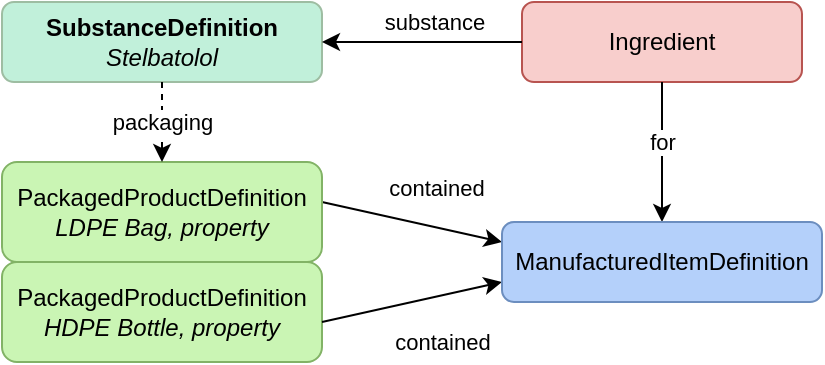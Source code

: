 <mxfile version="21.6.8" type="device">
  <diagram name="Page-1" id="s7ENcRqOJsYTqNCO3zsO">
    <mxGraphModel dx="941" dy="3050" grid="1" gridSize="10" guides="1" tooltips="1" connect="1" arrows="1" fold="1" page="1" pageScale="1" pageWidth="827" pageHeight="1169" math="0" shadow="0">
      <root>
        <mxCell id="0" />
        <mxCell id="1" parent="0" />
        <mxCell id="yRUf9AnvGRdpySwF5_WJ-1" value="Ingredient" style="rounded=1;whiteSpace=wrap;html=1;fontSize=12;glass=0;strokeWidth=1;shadow=0;fillColor=#f8cecc;strokeColor=#b85450;" vertex="1" parent="1">
          <mxGeometry x="340" y="-2300" width="140" height="40" as="geometry" />
        </mxCell>
        <mxCell id="yRUf9AnvGRdpySwF5_WJ-2" value="&lt;b&gt;SubstanceDefinition&lt;/b&gt;&lt;br&gt;&lt;i style=&quot;border-color: var(--border-color);&quot;&gt;Stelbatolol&lt;/i&gt;" style="rounded=1;whiteSpace=wrap;html=1;fontSize=12;glass=0;strokeWidth=1;shadow=0;fillColor=#c1f0da;strokeColor=#9ebda2;" vertex="1" parent="1">
          <mxGeometry x="80" y="-2300" width="160" height="40" as="geometry" />
        </mxCell>
        <mxCell id="yRUf9AnvGRdpySwF5_WJ-3" value="" style="endArrow=classic;html=1;rounded=0;exitX=1;exitY=0.4;exitDx=0;exitDy=0;exitPerimeter=0;entryX=0;entryY=0.25;entryDx=0;entryDy=0;entryPerimeter=0;" edge="1" parent="1" source="yRUf9AnvGRdpySwF5_WJ-9" target="yRUf9AnvGRdpySwF5_WJ-13">
          <mxGeometry width="50" height="50" relative="1" as="geometry">
            <mxPoint x="410" y="-2130" as="sourcePoint" />
            <mxPoint x="480" y="-2250" as="targetPoint" />
          </mxGeometry>
        </mxCell>
        <mxCell id="yRUf9AnvGRdpySwF5_WJ-4" value="contained" style="edgeLabel;html=1;align=center;verticalAlign=middle;resizable=0;points=[];" vertex="1" connectable="0" parent="yRUf9AnvGRdpySwF5_WJ-3">
          <mxGeometry x="-0.401" y="1" relative="1" as="geometry">
            <mxPoint x="30" y="-12" as="offset" />
          </mxGeometry>
        </mxCell>
        <mxCell id="yRUf9AnvGRdpySwF5_WJ-5" style="edgeStyle=orthogonalEdgeStyle;rounded=0;orthogonalLoop=1;jettySize=auto;html=1;exitX=0.5;exitY=1;exitDx=0;exitDy=0;" edge="1" parent="1" source="yRUf9AnvGRdpySwF5_WJ-1" target="yRUf9AnvGRdpySwF5_WJ-1">
          <mxGeometry relative="1" as="geometry" />
        </mxCell>
        <mxCell id="yRUf9AnvGRdpySwF5_WJ-6" value="for" style="endArrow=classic;html=1;rounded=0;entryX=0.5;entryY=0;entryDx=0;entryDy=0;entryPerimeter=0;" edge="1" parent="1" target="yRUf9AnvGRdpySwF5_WJ-13">
          <mxGeometry x="-0.143" width="50" height="50" relative="1" as="geometry">
            <mxPoint x="410" y="-2260" as="sourcePoint" />
            <mxPoint x="380" y="-2180" as="targetPoint" />
            <mxPoint as="offset" />
            <Array as="points" />
          </mxGeometry>
        </mxCell>
        <mxCell id="yRUf9AnvGRdpySwF5_WJ-7" value="substance" style="endArrow=classic;html=1;rounded=0;exitX=0;exitY=0.5;exitDx=0;exitDy=0;entryX=1;entryY=0.5;entryDx=0;entryDy=0;" edge="1" parent="1" source="yRUf9AnvGRdpySwF5_WJ-1" target="yRUf9AnvGRdpySwF5_WJ-2">
          <mxGeometry x="-0.111" y="-10" width="50" height="50" relative="1" as="geometry">
            <mxPoint x="370" y="-2260" as="sourcePoint" />
            <mxPoint x="220" y="-2255" as="targetPoint" />
            <mxPoint as="offset" />
          </mxGeometry>
        </mxCell>
        <mxCell id="yRUf9AnvGRdpySwF5_WJ-8" style="edgeStyle=orthogonalEdgeStyle;rounded=0;orthogonalLoop=1;jettySize=auto;html=1;exitX=0.5;exitY=1;exitDx=0;exitDy=0;" edge="1" parent="1" source="yRUf9AnvGRdpySwF5_WJ-1" target="yRUf9AnvGRdpySwF5_WJ-1">
          <mxGeometry relative="1" as="geometry" />
        </mxCell>
        <mxCell id="yRUf9AnvGRdpySwF5_WJ-9" value="PackagedProductDefinition &lt;i&gt;LDPE&amp;nbsp;Bag, property&lt;br&gt;&lt;/i&gt;" style="rounded=1;whiteSpace=wrap;html=1;fontSize=12;glass=0;strokeWidth=1;shadow=0;fillColor=#CAF5B4;strokeColor=#82b366;" vertex="1" parent="1">
          <mxGeometry x="80" y="-2220" width="160" height="50" as="geometry" />
        </mxCell>
        <mxCell id="yRUf9AnvGRdpySwF5_WJ-10" value="PackagedProductDefinition &lt;i&gt;HDPE Bottle, property&lt;br&gt;&lt;/i&gt;" style="rounded=1;whiteSpace=wrap;html=1;fontSize=12;glass=0;strokeWidth=1;shadow=0;fillColor=#CAF5B4;strokeColor=#82b366;" vertex="1" parent="1">
          <mxGeometry x="80" y="-2170" width="160" height="50" as="geometry" />
        </mxCell>
        <mxCell id="yRUf9AnvGRdpySwF5_WJ-11" value="" style="endArrow=classic;html=1;rounded=0;exitX=1;exitY=0.6;exitDx=0;exitDy=0;exitPerimeter=0;entryX=0;entryY=0.75;entryDx=0;entryDy=0;entryPerimeter=0;" edge="1" parent="1" source="yRUf9AnvGRdpySwF5_WJ-10" target="yRUf9AnvGRdpySwF5_WJ-13">
          <mxGeometry width="50" height="50" relative="1" as="geometry">
            <mxPoint x="235" y="-2110" as="sourcePoint" />
            <mxPoint x="520" y="-2240" as="targetPoint" />
          </mxGeometry>
        </mxCell>
        <mxCell id="yRUf9AnvGRdpySwF5_WJ-12" value="contained" style="edgeLabel;html=1;align=center;verticalAlign=middle;resizable=0;points=[];" vertex="1" connectable="0" parent="yRUf9AnvGRdpySwF5_WJ-11">
          <mxGeometry x="-0.401" y="1" relative="1" as="geometry">
            <mxPoint x="33" y="17" as="offset" />
          </mxGeometry>
        </mxCell>
        <mxCell id="yRUf9AnvGRdpySwF5_WJ-13" value="ManufacturedItemDefinition" style="rounded=1;whiteSpace=wrap;html=1;fontSize=12;glass=0;strokeWidth=1;shadow=0;fillColor=#B4D0FA;strokeColor=#6c8ebf;" vertex="1" parent="1">
          <mxGeometry x="330" y="-2190" width="160" height="40" as="geometry" />
        </mxCell>
        <mxCell id="yRUf9AnvGRdpySwF5_WJ-14" style="edgeStyle=orthogonalEdgeStyle;rounded=0;orthogonalLoop=1;jettySize=auto;html=1;exitX=0.5;exitY=1;exitDx=0;exitDy=0;" edge="1" parent="1" source="yRUf9AnvGRdpySwF5_WJ-1" target="yRUf9AnvGRdpySwF5_WJ-1">
          <mxGeometry relative="1" as="geometry" />
        </mxCell>
        <mxCell id="yRUf9AnvGRdpySwF5_WJ-15" value="packaging" style="endArrow=classic;html=1;rounded=0;entryX=0.5;entryY=0;entryDx=0;entryDy=0;entryPerimeter=0;exitX=0.5;exitY=1;exitDx=0;exitDy=0;exitPerimeter=0;strokeColor=#000000;fontColor=#000000;dashed=1;" edge="1" parent="1" source="yRUf9AnvGRdpySwF5_WJ-2" target="yRUf9AnvGRdpySwF5_WJ-9">
          <mxGeometry width="50" height="50" relative="1" as="geometry">
            <mxPoint x="420" y="-2230" as="sourcePoint" />
            <mxPoint x="420" y="-2170" as="targetPoint" />
            <mxPoint as="offset" />
            <Array as="points">
              <mxPoint x="160" y="-2230" />
            </Array>
          </mxGeometry>
        </mxCell>
      </root>
    </mxGraphModel>
  </diagram>
</mxfile>
